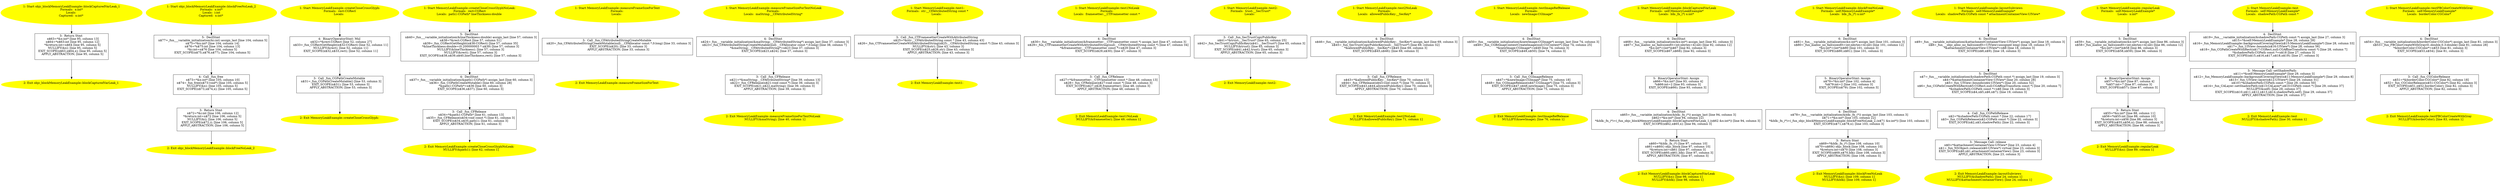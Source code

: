 /* @generated */
digraph cfg {
"objc_blockMemoryLeakExample::blockCapturedVarLeak_1.2fc7658885fe88ae3f1ad70cae53336a_1" [label="1: Start objc_blockMemoryLeakExample::blockCapturedVarLeak_1\nFormals:  x:int*\nLocals: \nCaptured:  x:int* \n  " color=yellow style=filled]
	

	 "objc_blockMemoryLeakExample::blockCapturedVarLeak_1.2fc7658885fe88ae3f1ad70cae53336a_1" -> "objc_blockMemoryLeakExample::blockCapturedVarLeak_1.2fc7658885fe88ae3f1ad70cae53336a_3" ;
"objc_blockMemoryLeakExample::blockCapturedVarLeak_1.2fc7658885fe88ae3f1ad70cae53336a_2" [label="2: Exit objc_blockMemoryLeakExample::blockCapturedVarLeak_1 \n  " color=yellow style=filled]
	

"objc_blockMemoryLeakExample::blockCapturedVarLeak_1.2fc7658885fe88ae3f1ad70cae53336a_3" [label="3:  Return Stmt \n   n$63=*&x:int* [line 95, column 13]\n  n$64=*n$63:int [line 95, column 12]\n  *&return:int=n$64 [line 95, column 5]\n  NULLIFY(&x); [line 95, column 5]\n  EXIT_SCOPE(n$63,n$64,x); [line 95, column 5]\n  APPLY_ABSTRACTION; [line 95, column 5]\n " shape="box"]
	

	 "objc_blockMemoryLeakExample::blockCapturedVarLeak_1.2fc7658885fe88ae3f1ad70cae53336a_3" -> "objc_blockMemoryLeakExample::blockCapturedVarLeak_1.2fc7658885fe88ae3f1ad70cae53336a_2" ;
"objc_blockMemoryLeakExample::blockFreeNoLeak_2.280cc1341d470c6c734eb5c908870fcf_1" [label="1: Start objc_blockMemoryLeakExample::blockFreeNoLeak_2\nFormals:  x:int*\nLocals:  i:int\nCaptured:  x:int* \n  " color=yellow style=filled]
	

	 "objc_blockMemoryLeakExample::blockFreeNoLeak_2.280cc1341d470c6c734eb5c908870fcf_1" -> "objc_blockMemoryLeakExample::blockFreeNoLeak_2.280cc1341d470c6c734eb5c908870fcf_5" ;
"objc_blockMemoryLeakExample::blockFreeNoLeak_2.280cc1341d470c6c734eb5c908870fcf_2" [label="2: Exit objc_blockMemoryLeakExample::blockFreeNoLeak_2 \n  " color=yellow style=filled]
	

"objc_blockMemoryLeakExample::blockFreeNoLeak_2.280cc1341d470c6c734eb5c908870fcf_3" [label="3:  Return Stmt \n   n$72=*&i:int [line 106, column 12]\n  *&return:int=n$72 [line 106, column 5]\n  NULLIFY(&i); [line 106, column 5]\n  EXIT_SCOPE(n$72,i); [line 106, column 5]\n  APPLY_ABSTRACTION; [line 106, column 5]\n " shape="box"]
	

	 "objc_blockMemoryLeakExample::blockFreeNoLeak_2.280cc1341d470c6c734eb5c908870fcf_3" -> "objc_blockMemoryLeakExample::blockFreeNoLeak_2.280cc1341d470c6c734eb5c908870fcf_2" ;
"objc_blockMemoryLeakExample::blockFreeNoLeak_2.280cc1341d470c6c734eb5c908870fcf_4" [label="4:  Call _fun_free \n   n$73=*&x:int* [line 105, column 10]\n  n$74=_fun_free(n$73:void*) [line 105, column 5]\n  NULLIFY(&x); [line 105, column 5]\n  EXIT_SCOPE(n$73,n$74,x); [line 105, column 5]\n " shape="box"]
	

	 "objc_blockMemoryLeakExample::blockFreeNoLeak_2.280cc1341d470c6c734eb5c908870fcf_4" -> "objc_blockMemoryLeakExample::blockFreeNoLeak_2.280cc1341d470c6c734eb5c908870fcf_3" ;
"objc_blockMemoryLeakExample::blockFreeNoLeak_2.280cc1341d470c6c734eb5c908870fcf_5" [label="5:  DeclStmt \n   n$77=_fun___variable_initialization(&i:int) assign_last [line 104, column 5]\n  n$75=*&x:int* [line 104, column 14]\n  n$76=*n$75:int [line 104, column 13]\n  *&i:int=n$76 [line 104, column 5]\n  EXIT_SCOPE(n$75,n$76,n$77); [line 104, column 5]\n " shape="box"]
	

	 "objc_blockMemoryLeakExample::blockFreeNoLeak_2.280cc1341d470c6c734eb5c908870fcf_5" -> "objc_blockMemoryLeakExample::blockFreeNoLeak_2.280cc1341d470c6c734eb5c908870fcf_4" ;
"createCloseCrossGlyph:#MemoryLeakExample#class.b78475cbe035b221b50538a8aad3c9cf_1" [label="1: Start MemoryLeakExample::createCloseCrossGlyph:\nFormals:  rect:CGRect\nLocals:  \n  " color=yellow style=filled]
	

	 "createCloseCrossGlyph:#MemoryLeakExample#class.b78475cbe035b221b50538a8aad3c9cf_1" -> "createCloseCrossGlyph:#MemoryLeakExample#class.b78475cbe035b221b50538a8aad3c9cf_4" ;
"createCloseCrossGlyph:#MemoryLeakExample#class.b78475cbe035b221b50538a8aad3c9cf_2" [label="2: Exit MemoryLeakExample::createCloseCrossGlyph: \n  " color=yellow style=filled]
	

"createCloseCrossGlyph:#MemoryLeakExample#class.b78475cbe035b221b50538a8aad3c9cf_3" [label="3:  Call _fun_CGPathCreateMutable \n   n$31=_fun_CGPathCreateMutable() [line 53, column 3]\n  EXIT_SCOPE(n$31); [line 53, column 3]\n  APPLY_ABSTRACTION; [line 53, column 3]\n " shape="box"]
	

	 "createCloseCrossGlyph:#MemoryLeakExample#class.b78475cbe035b221b50538a8aad3c9cf_3" -> "createCloseCrossGlyph:#MemoryLeakExample#class.b78475cbe035b221b50538a8aad3c9cf_2" ;
"createCloseCrossGlyph:#MemoryLeakExample#class.b78475cbe035b221b50538a8aad3c9cf_4" [label="4:  BinaryOperatorStmt: Mul \n   n$32=*&rect:CGRect [line 52, column 27]\n  n$33=_fun_CGRectGetHeight(n$32:CGRect) [line 52, column 11]\n  NULLIFY(&rect); [line 52, column 11]\n  EXIT_SCOPE(n$32,n$33,rect); [line 52, column 11]\n " shape="box"]
	

	 "createCloseCrossGlyph:#MemoryLeakExample#class.b78475cbe035b221b50538a8aad3c9cf_4" -> "createCloseCrossGlyph:#MemoryLeakExample#class.b78475cbe035b221b50538a8aad3c9cf_3" ;
"createCloseCrossGlyphNoLeak:#MemoryLeakExample#class.0954bcd442044fd9788af38303a3790b_1" [label="1: Start MemoryLeakExample::createCloseCrossGlyphNoLeak:\nFormals:  rect:CGRect\nLocals:  path1:CGPath* lineThickness:double \n  " color=yellow style=filled]
	

	 "createCloseCrossGlyphNoLeak:#MemoryLeakExample#class.0954bcd442044fd9788af38303a3790b_1" -> "createCloseCrossGlyphNoLeak:#MemoryLeakExample#class.0954bcd442044fd9788af38303a3790b_5" ;
"createCloseCrossGlyphNoLeak:#MemoryLeakExample#class.0954bcd442044fd9788af38303a3790b_2" [label="2: Exit MemoryLeakExample::createCloseCrossGlyphNoLeak: \n   NULLIFY(&path1); [line 62, column 1]\n " color=yellow style=filled]
	

"createCloseCrossGlyphNoLeak:#MemoryLeakExample#class.0954bcd442044fd9788af38303a3790b_3" [label="3:  Call _fun_CFRelease \n   n$34=*&path1:CGPath* [line 61, column 13]\n  n$35=_fun_CFRelease(n$34:void const *) [line 61, column 3]\n  EXIT_SCOPE(n$34,n$35,path1); [line 61, column 3]\n  APPLY_ABSTRACTION; [line 61, column 3]\n " shape="box"]
	

	 "createCloseCrossGlyphNoLeak:#MemoryLeakExample#class.0954bcd442044fd9788af38303a3790b_3" -> "createCloseCrossGlyphNoLeak:#MemoryLeakExample#class.0954bcd442044fd9788af38303a3790b_2" ;
"createCloseCrossGlyphNoLeak:#MemoryLeakExample#class.0954bcd442044fd9788af38303a3790b_4" [label="4:  DeclStmt \n   n$37=_fun___variable_initialization(&path1:CGPath*) assign_last [line 60, column 3]\n  n$36=_fun_CGPathCreateMutable() [line 60, column 28]\n  *&path1:CGPath*=n$36 [line 60, column 3]\n  EXIT_SCOPE(n$36,n$37); [line 60, column 3]\n " shape="box"]
	

	 "createCloseCrossGlyphNoLeak:#MemoryLeakExample#class.0954bcd442044fd9788af38303a3790b_4" -> "createCloseCrossGlyphNoLeak:#MemoryLeakExample#class.0954bcd442044fd9788af38303a3790b_3" ;
"createCloseCrossGlyphNoLeak:#MemoryLeakExample#class.0954bcd442044fd9788af38303a3790b_5" [label="5:  DeclStmt \n   n$40=_fun___variable_initialization(&lineThickness:double) assign_last [line 57, column 3]\n  n$38=*&rect:CGRect [line 57, column 51]\n  n$39=_fun_CGRectGetHeight(n$38:CGRect) [line 57, column 35]\n  *&lineThickness:double=(0.200000003 * n$39) [line 57, column 3]\n  NULLIFY(&lineThickness); [line 57, column 3]\n  NULLIFY(&rect); [line 57, column 3]\n  EXIT_SCOPE(n$38,n$39,n$40,lineThickness,rect); [line 57, column 3]\n " shape="box"]
	

	 "createCloseCrossGlyphNoLeak:#MemoryLeakExample#class.0954bcd442044fd9788af38303a3790b_5" -> "createCloseCrossGlyphNoLeak:#MemoryLeakExample#class.0954bcd442044fd9788af38303a3790b_4" ;
"measureFrameSizeForText#MemoryLeakExample#class.f59bd9e59cef3fd16475487a380b3804_1" [label="1: Start MemoryLeakExample::measureFrameSizeForText\nFormals: \nLocals:  \n  " color=yellow style=filled]
	

	 "measureFrameSizeForText#MemoryLeakExample#class.f59bd9e59cef3fd16475487a380b3804_1" -> "measureFrameSizeForText#MemoryLeakExample#class.f59bd9e59cef3fd16475487a380b3804_3" ;
"measureFrameSizeForText#MemoryLeakExample#class.f59bd9e59cef3fd16475487a380b3804_2" [label="2: Exit MemoryLeakExample::measureFrameSizeForText \n  " color=yellow style=filled]
	

"measureFrameSizeForText#MemoryLeakExample#class.f59bd9e59cef3fd16475487a380b3804_3" [label="3:  Call _fun_CFAttributedStringCreateMutable \n   n$20=_fun_CFAttributedStringCreateMutable(null:__CFAllocator const *,0:long) [line 33, column 3]\n  EXIT_SCOPE(n$20); [line 33, column 3]\n  APPLY_ABSTRACTION; [line 33, column 3]\n " shape="box"]
	

	 "measureFrameSizeForText#MemoryLeakExample#class.f59bd9e59cef3fd16475487a380b3804_3" -> "measureFrameSizeForText#MemoryLeakExample#class.f59bd9e59cef3fd16475487a380b3804_2" ;
"measureFrameSizeForTextNoLeak#MemoryLeakExample#class.9443bec011166230e1709abbe3c930d4_1" [label="1: Start MemoryLeakExample::measureFrameSizeForTextNoLeak\nFormals: \nLocals:  maString:__CFAttributedString* \n  " color=yellow style=filled]
	

	 "measureFrameSizeForTextNoLeak#MemoryLeakExample#class.9443bec011166230e1709abbe3c930d4_1" -> "measureFrameSizeForTextNoLeak#MemoryLeakExample#class.9443bec011166230e1709abbe3c930d4_4" ;
"measureFrameSizeForTextNoLeak#MemoryLeakExample#class.9443bec011166230e1709abbe3c930d4_2" [label="2: Exit MemoryLeakExample::measureFrameSizeForTextNoLeak \n   NULLIFY(&maString); [line 40, column 1]\n " color=yellow style=filled]
	

"measureFrameSizeForTextNoLeak#MemoryLeakExample#class.9443bec011166230e1709abbe3c930d4_3" [label="3:  Call _fun_CFRelease \n   n$21=*&maString:__CFAttributedString* [line 39, column 13]\n  n$22=_fun_CFRelease(n$21:void const *) [line 39, column 3]\n  EXIT_SCOPE(n$21,n$22,maString); [line 39, column 3]\n  APPLY_ABSTRACTION; [line 39, column 3]\n " shape="box"]
	

	 "measureFrameSizeForTextNoLeak#MemoryLeakExample#class.9443bec011166230e1709abbe3c930d4_3" -> "measureFrameSizeForTextNoLeak#MemoryLeakExample#class.9443bec011166230e1709abbe3c930d4_2" ;
"measureFrameSizeForTextNoLeak#MemoryLeakExample#class.9443bec011166230e1709abbe3c930d4_4" [label="4:  DeclStmt \n   n$24=_fun___variable_initialization(&maString:__CFAttributedString*) assign_last [line 37, column 3]\n  n$23=_fun_CFAttributedStringCreateMutable(null:__CFAllocator const *,0:long) [line 38, column 7]\n  *&maString:__CFAttributedString*=n$23 [line 37, column 3]\n  EXIT_SCOPE(n$23,n$24); [line 37, column 3]\n " shape="box"]
	

	 "measureFrameSizeForTextNoLeak#MemoryLeakExample#class.9443bec011166230e1709abbe3c930d4_4" -> "measureFrameSizeForTextNoLeak#MemoryLeakExample#class.9443bec011166230e1709abbe3c930d4_3" ;
"test1:#MemoryLeakExample(struct __CFAttributedString)#class.5c69af4eb9da1845df6efe64785fd0c9_1" [label="1: Start MemoryLeakExample::test1:\nFormals:  str:__CFAttributedString const *\nLocals:  \n  " color=yellow style=filled]
	

	 "test1:#MemoryLeakExample(struct __CFAttributedString)#class.5c69af4eb9da1845df6efe64785fd0c9_1" -> "test1:#MemoryLeakExample(struct __CFAttributedString)#class.5c69af4eb9da1845df6efe64785fd0c9_3" ;
"test1:#MemoryLeakExample(struct __CFAttributedString)#class.5c69af4eb9da1845df6efe64785fd0c9_2" [label="2: Exit MemoryLeakExample::test1: \n  " color=yellow style=filled]
	

"test1:#MemoryLeakExample(struct __CFAttributedString)#class.5c69af4eb9da1845df6efe64785fd0c9_3" [label="3:  Call _fun_CTFramesetterCreateWithAttributedString \n   n$25=*&str:__CFAttributedString const * [line 43, column 43]\n  n$26=_fun_CTFramesetterCreateWithAttributedString(n$25:__CFAttributedString const *) [line 43, column 3]\n  NULLIFY(&str); [line 43, column 3]\n  EXIT_SCOPE(n$25,n$26,str); [line 43, column 3]\n  APPLY_ABSTRACTION; [line 43, column 3]\n " shape="box"]
	

	 "test1:#MemoryLeakExample(struct __CFAttributedString)#class.5c69af4eb9da1845df6efe64785fd0c9_3" -> "test1:#MemoryLeakExample(struct __CFAttributedString)#class.5c69af4eb9da1845df6efe64785fd0c9_2" ;
"test1NoLeak#MemoryLeakExample#class.7e0d9640dbd86a21622e801793707bd9_1" [label="1: Start MemoryLeakExample::test1NoLeak\nFormals: \nLocals:  framesetter:__CTFramesetter const * \n  " color=yellow style=filled]
	

	 "test1NoLeak#MemoryLeakExample#class.7e0d9640dbd86a21622e801793707bd9_1" -> "test1NoLeak#MemoryLeakExample#class.7e0d9640dbd86a21622e801793707bd9_4" ;
"test1NoLeak#MemoryLeakExample#class.7e0d9640dbd86a21622e801793707bd9_2" [label="2: Exit MemoryLeakExample::test1NoLeak \n   NULLIFY(&framesetter); [line 49, column 1]\n " color=yellow style=filled]
	

"test1NoLeak#MemoryLeakExample#class.7e0d9640dbd86a21622e801793707bd9_3" [label="3:  Call _fun_CFRelease \n   n$27=*&framesetter:__CTFramesetter const * [line 48, column 13]\n  n$28=_fun_CFRelease(n$27:void const *) [line 48, column 3]\n  EXIT_SCOPE(n$27,n$28,framesetter); [line 48, column 3]\n  APPLY_ABSTRACTION; [line 48, column 3]\n " shape="box"]
	

	 "test1NoLeak#MemoryLeakExample#class.7e0d9640dbd86a21622e801793707bd9_3" -> "test1NoLeak#MemoryLeakExample#class.7e0d9640dbd86a21622e801793707bd9_2" ;
"test1NoLeak#MemoryLeakExample#class.7e0d9640dbd86a21622e801793707bd9_4" [label="4:  DeclStmt \n   n$30=_fun___variable_initialization(&framesetter:__CTFramesetter const *) assign_last [line 47, column 3]\n  n$29=_fun_CTFramesetterCreateWithAttributedString(null:__CFAttributedString const *) [line 47, column 34]\n  *&framesetter:__CTFramesetter const *=n$29 [line 47, column 3]\n  EXIT_SCOPE(n$29,n$30); [line 47, column 3]\n " shape="box"]
	

	 "test1NoLeak#MemoryLeakExample#class.7e0d9640dbd86a21622e801793707bd9_4" -> "test1NoLeak#MemoryLeakExample#class.7e0d9640dbd86a21622e801793707bd9_3" ;
"test2:#MemoryLeakExample(struct __SecTrust)#class.0351c8bd25e5a49860146e05fbc5b49a_1" [label="1: Start MemoryLeakExample::test2:\nFormals:  trust:__SecTrust*\nLocals:  \n  " color=yellow style=filled]
	

	 "test2:#MemoryLeakExample(struct __SecTrust)#class.0351c8bd25e5a49860146e05fbc5b49a_1" -> "test2:#MemoryLeakExample(struct __SecTrust)#class.0351c8bd25e5a49860146e05fbc5b49a_3" ;
"test2:#MemoryLeakExample(struct __SecTrust)#class.0351c8bd25e5a49860146e05fbc5b49a_2" [label="2: Exit MemoryLeakExample::test2: \n  " color=yellow style=filled]
	

"test2:#MemoryLeakExample(struct __SecTrust)#class.0351c8bd25e5a49860146e05fbc5b49a_3" [label="3:  Call _fun_SecTrustCopyPublicKey \n   n$41=*&trust:__SecTrust* [line 65, column 25]\n  n$42=_fun_SecTrustCopyPublicKey(n$41:__SecTrust*) [line 65, column 3]\n  NULLIFY(&trust); [line 65, column 3]\n  EXIT_SCOPE(n$41,n$42,trust); [line 65, column 3]\n  APPLY_ABSTRACTION; [line 65, column 3]\n " shape="box"]
	

	 "test2:#MemoryLeakExample(struct __SecTrust)#class.0351c8bd25e5a49860146e05fbc5b49a_3" -> "test2:#MemoryLeakExample(struct __SecTrust)#class.0351c8bd25e5a49860146e05fbc5b49a_2" ;
"test2NoLeak#MemoryLeakExample#class.69cf0c35f7df26deefa723cac655894d_1" [label="1: Start MemoryLeakExample::test2NoLeak\nFormals: \nLocals:  allowedPublicKey:__SecKey* \n  " color=yellow style=filled]
	

	 "test2NoLeak#MemoryLeakExample#class.69cf0c35f7df26deefa723cac655894d_1" -> "test2NoLeak#MemoryLeakExample#class.69cf0c35f7df26deefa723cac655894d_4" ;
"test2NoLeak#MemoryLeakExample#class.69cf0c35f7df26deefa723cac655894d_2" [label="2: Exit MemoryLeakExample::test2NoLeak \n   NULLIFY(&allowedPublicKey); [line 71, column 1]\n " color=yellow style=filled]
	

"test2NoLeak#MemoryLeakExample#class.69cf0c35f7df26deefa723cac655894d_3" [label="3:  Call _fun_CFRelease \n   n$43=*&allowedPublicKey:__SecKey* [line 70, column 13]\n  n$44=_fun_CFRelease(n$43:void const *) [line 70, column 3]\n  EXIT_SCOPE(n$43,n$44,allowedPublicKey); [line 70, column 3]\n  APPLY_ABSTRACTION; [line 70, column 3]\n " shape="box"]
	

	 "test2NoLeak#MemoryLeakExample#class.69cf0c35f7df26deefa723cac655894d_3" -> "test2NoLeak#MemoryLeakExample#class.69cf0c35f7df26deefa723cac655894d_2" ;
"test2NoLeak#MemoryLeakExample#class.69cf0c35f7df26deefa723cac655894d_4" [label="4:  DeclStmt \n   n$46=_fun___variable_initialization(&allowedPublicKey:__SecKey*) assign_last [line 69, column 3]\n  n$45=_fun_SecTrustCopyPublicKey(null:__SecTrust*) [line 69, column 32]\n  *&allowedPublicKey:__SecKey*=n$45 [line 69, column 3]\n  EXIT_SCOPE(n$45,n$46); [line 69, column 3]\n " shape="box"]
	

	 "test2NoLeak#MemoryLeakExample#class.69cf0c35f7df26deefa723cac655894d_4" -> "test2NoLeak#MemoryLeakExample#class.69cf0c35f7df26deefa723cac655894d_3" ;
"testImageRefRelease#MemoryLeakExample#class.fa3cf5eac6a14b14c5050c7d62d2a79f_1" [label="1: Start MemoryLeakExample::testImageRefRelease\nFormals: \nLocals:  newImage:CGImage* \n  " color=yellow style=filled]
	

	 "testImageRefRelease#MemoryLeakExample#class.fa3cf5eac6a14b14c5050c7d62d2a79f_1" -> "testImageRefRelease#MemoryLeakExample#class.fa3cf5eac6a14b14c5050c7d62d2a79f_4" ;
"testImageRefRelease#MemoryLeakExample#class.fa3cf5eac6a14b14c5050c7d62d2a79f_2" [label="2: Exit MemoryLeakExample::testImageRefRelease \n   NULLIFY(&newImage); [line 76, column 1]\n " color=yellow style=filled]
	

"testImageRefRelease#MemoryLeakExample#class.fa3cf5eac6a14b14c5050c7d62d2a79f_3" [label="3:  Call _fun_CGImageRelease \n   n$47=*&newImage:CGImage* [line 75, column 18]\n  n$48=_fun_CGImageRelease(n$47:CGImage*) [line 75, column 3]\n  EXIT_SCOPE(n$47,n$48,newImage); [line 75, column 3]\n  APPLY_ABSTRACTION; [line 75, column 3]\n " shape="box"]
	

	 "testImageRefRelease#MemoryLeakExample#class.fa3cf5eac6a14b14c5050c7d62d2a79f_3" -> "testImageRefRelease#MemoryLeakExample#class.fa3cf5eac6a14b14c5050c7d62d2a79f_2" ;
"testImageRefRelease#MemoryLeakExample#class.fa3cf5eac6a14b14c5050c7d62d2a79f_4" [label="4:  DeclStmt \n   n$50=_fun___variable_initialization(&newImage:CGImage*) assign_last [line 74, column 3]\n  n$49=_fun_CGBitmapContextCreateImage(null:CGContext*) [line 74, column 25]\n  *&newImage:CGImage*=n$49 [line 74, column 3]\n  EXIT_SCOPE(n$49,n$50); [line 74, column 3]\n " shape="box"]
	

	 "testImageRefRelease#MemoryLeakExample#class.fa3cf5eac6a14b14c5050c7d62d2a79f_4" -> "testImageRefRelease#MemoryLeakExample#class.fa3cf5eac6a14b14c5050c7d62d2a79f_3" ;
"blockCapturedVarLeak#MemoryLeakExample#instance.53bb018bc84d6a696dc756e20b5b3f52_1" [label="1: Start MemoryLeakExample::blockCapturedVarLeak\nFormals:  self:MemoryLeakExample*\nLocals:  blk:_fn_(*) x:int* \n  " color=yellow style=filled]
	

	 "blockCapturedVarLeak#MemoryLeakExample#instance.53bb018bc84d6a696dc756e20b5b3f52_1" -> "blockCapturedVarLeak#MemoryLeakExample#instance.53bb018bc84d6a696dc756e20b5b3f52_6" ;
"blockCapturedVarLeak#MemoryLeakExample#instance.53bb018bc84d6a696dc756e20b5b3f52_2" [label="2: Exit MemoryLeakExample::blockCapturedVarLeak \n   NULLIFY(&x); [line 98, column 1]\n  NULLIFY(&blk); [line 98, column 1]\n " color=yellow style=filled]
	

"blockCapturedVarLeak#MemoryLeakExample#instance.53bb018bc84d6a696dc756e20b5b3f52_3" [label="3:  Return Stmt \n   n$60=*&blk:_fn_(*) [line 97, column 10]\n  n$61=n$60() objc_block [line 97, column 10]\n  *&return:int=n$61 [line 97, column 3]\n  EXIT_SCOPE(n$60,n$61,blk); [line 97, column 3]\n  APPLY_ABSTRACTION; [line 97, column 3]\n " shape="box"]
	

	 "blockCapturedVarLeak#MemoryLeakExample#instance.53bb018bc84d6a696dc756e20b5b3f52_3" -> "blockCapturedVarLeak#MemoryLeakExample#instance.53bb018bc84d6a696dc756e20b5b3f52_2" ;
"blockCapturedVarLeak#MemoryLeakExample#instance.53bb018bc84d6a696dc756e20b5b3f52_4" [label="4:  DeclStmt \n   n$65=_fun___variable_initialization(&blk:_fn_(*)) assign_last [line 94, column 3]\n  n$62=*&x:int* [line 94, column 22]\n  *&blk:_fn_(*)=(_fun_objc_blockMemoryLeakExample::blockCapturedVarLeak_1,(n$62 &x:int*)) [line 94, column 3]\n  EXIT_SCOPE(n$62,n$65,x); [line 94, column 3]\n " shape="box"]
	

	 "blockCapturedVarLeak#MemoryLeakExample#instance.53bb018bc84d6a696dc756e20b5b3f52_4" -> "blockCapturedVarLeak#MemoryLeakExample#instance.53bb018bc84d6a696dc756e20b5b3f52_3" ;
"blockCapturedVarLeak#MemoryLeakExample#instance.53bb018bc84d6a696dc756e20b5b3f52_5" [label="5:  BinaryOperatorStmt: Assign \n   n$66=*&x:int* [line 93, column 4]\n  *n$66:int=2 [line 93, column 3]\n  EXIT_SCOPE(n$66); [line 93, column 3]\n " shape="box"]
	

	 "blockCapturedVarLeak#MemoryLeakExample#instance.53bb018bc84d6a696dc756e20b5b3f52_5" -> "blockCapturedVarLeak#MemoryLeakExample#instance.53bb018bc84d6a696dc756e20b5b3f52_4" ;
"blockCapturedVarLeak#MemoryLeakExample#instance.53bb018bc84d6a696dc756e20b5b3f52_6" [label="6:  DeclStmt \n   n$68=_fun___variable_initialization(&x:int*) assign_last [line 92, column 3]\n  n$67=_fun_malloc_no_fail(sizeof(t=int;nbytes=4):int) [line 92, column 12]\n  *&x:int*=(int*)n$67 [line 92, column 3]\n  EXIT_SCOPE(n$67,n$68); [line 92, column 3]\n " shape="box"]
	

	 "blockCapturedVarLeak#MemoryLeakExample#instance.53bb018bc84d6a696dc756e20b5b3f52_6" -> "blockCapturedVarLeak#MemoryLeakExample#instance.53bb018bc84d6a696dc756e20b5b3f52_5" ;
"blockFreeNoLeak#MemoryLeakExample#instance.6bcefe2afb9f172f8aadbab54d9bd144_1" [label="1: Start MemoryLeakExample::blockFreeNoLeak\nFormals:  self:MemoryLeakExample*\nLocals:  blk:_fn_(*) x:int* \n  " color=yellow style=filled]
	

	 "blockFreeNoLeak#MemoryLeakExample#instance.6bcefe2afb9f172f8aadbab54d9bd144_1" -> "blockFreeNoLeak#MemoryLeakExample#instance.6bcefe2afb9f172f8aadbab54d9bd144_6" ;
"blockFreeNoLeak#MemoryLeakExample#instance.6bcefe2afb9f172f8aadbab54d9bd144_2" [label="2: Exit MemoryLeakExample::blockFreeNoLeak \n   NULLIFY(&x); [line 109, column 1]\n  NULLIFY(&blk); [line 109, column 1]\n " color=yellow style=filled]
	

"blockFreeNoLeak#MemoryLeakExample#instance.6bcefe2afb9f172f8aadbab54d9bd144_3" [label="3:  Return Stmt \n   n$69=*&blk:_fn_(*) [line 108, column 10]\n  n$70=n$69() objc_block [line 108, column 10]\n  *&return:int=n$70 [line 108, column 3]\n  EXIT_SCOPE(n$69,n$70,blk); [line 108, column 3]\n  APPLY_ABSTRACTION; [line 108, column 3]\n " shape="box"]
	

	 "blockFreeNoLeak#MemoryLeakExample#instance.6bcefe2afb9f172f8aadbab54d9bd144_3" -> "blockFreeNoLeak#MemoryLeakExample#instance.6bcefe2afb9f172f8aadbab54d9bd144_2" ;
"blockFreeNoLeak#MemoryLeakExample#instance.6bcefe2afb9f172f8aadbab54d9bd144_4" [label="4:  DeclStmt \n   n$78=_fun___variable_initialization(&blk:_fn_(*)) assign_last [line 103, column 3]\n  n$71=*&x:int* [line 103, column 22]\n  *&blk:_fn_(*)=(_fun_objc_blockMemoryLeakExample::blockFreeNoLeak_2,(n$71 &x:int*)) [line 103, column 3]\n  EXIT_SCOPE(n$71,n$78,x); [line 103, column 3]\n " shape="box"]
	

	 "blockFreeNoLeak#MemoryLeakExample#instance.6bcefe2afb9f172f8aadbab54d9bd144_4" -> "blockFreeNoLeak#MemoryLeakExample#instance.6bcefe2afb9f172f8aadbab54d9bd144_3" ;
"blockFreeNoLeak#MemoryLeakExample#instance.6bcefe2afb9f172f8aadbab54d9bd144_5" [label="5:  BinaryOperatorStmt: Assign \n   n$79=*&x:int* [line 102, column 4]\n  *n$79:int=2 [line 102, column 3]\n  EXIT_SCOPE(n$79); [line 102, column 3]\n " shape="box"]
	

	 "blockFreeNoLeak#MemoryLeakExample#instance.6bcefe2afb9f172f8aadbab54d9bd144_5" -> "blockFreeNoLeak#MemoryLeakExample#instance.6bcefe2afb9f172f8aadbab54d9bd144_4" ;
"blockFreeNoLeak#MemoryLeakExample#instance.6bcefe2afb9f172f8aadbab54d9bd144_6" [label="6:  DeclStmt \n   n$81=_fun___variable_initialization(&x:int*) assign_last [line 101, column 3]\n  n$80=_fun_malloc_no_fail(sizeof(t=int;nbytes=4):int) [line 101, column 12]\n  *&x:int*=(int*)n$80 [line 101, column 3]\n  EXIT_SCOPE(n$80,n$81); [line 101, column 3]\n " shape="box"]
	

	 "blockFreeNoLeak#MemoryLeakExample#instance.6bcefe2afb9f172f8aadbab54d9bd144_6" -> "blockFreeNoLeak#MemoryLeakExample#instance.6bcefe2afb9f172f8aadbab54d9bd144_5" ;
"layoutSubviews#MemoryLeakExample#instance.2b3151f18431bcdbc08267ea4ff96f53_1" [label="1: Start MemoryLeakExample::layoutSubviews\nFormals:  self:MemoryLeakExample*\nLocals:  shadowPath:CGPath const * attachmentContainerView:UIView* \n  " color=yellow style=filled]
	

	 "layoutSubviews#MemoryLeakExample#instance.2b3151f18431bcdbc08267ea4ff96f53_1" -> "layoutSubviews#MemoryLeakExample#instance.2b3151f18431bcdbc08267ea4ff96f53_6" ;
"layoutSubviews#MemoryLeakExample#instance.2b3151f18431bcdbc08267ea4ff96f53_2" [label="2: Exit MemoryLeakExample::layoutSubviews \n   NULLIFY(&shadowPath); [line 24, column 1]\n  NULLIFY(&attachmentContainerView); [line 24, column 1]\n " color=yellow style=filled]
	

"layoutSubviews#MemoryLeakExample#instance.2b3151f18431bcdbc08267ea4ff96f53_3" [label="3:  Message Call: release \n   n$0=*&attachmentContainerView:UIView* [line 23, column 4]\n  n$1=_fun_NSObject::release(n$0:UIView*) virtual [line 23, column 3]\n  EXIT_SCOPE(n$0,n$1,attachmentContainerView); [line 23, column 3]\n  APPLY_ABSTRACTION; [line 23, column 3]\n " shape="box"]
	

	 "layoutSubviews#MemoryLeakExample#instance.2b3151f18431bcdbc08267ea4ff96f53_3" -> "layoutSubviews#MemoryLeakExample#instance.2b3151f18431bcdbc08267ea4ff96f53_2" ;
"layoutSubviews#MemoryLeakExample#instance.2b3151f18431bcdbc08267ea4ff96f53_4" [label="4:  Call _fun_CGPathRelease \n   n$2=*&shadowPath:CGPath const * [line 22, column 17]\n  n$3=_fun_CGPathRelease(n$2:CGPath const *) [line 22, column 3]\n  EXIT_SCOPE(n$2,n$3,shadowPath); [line 22, column 3]\n " shape="box"]
	

	 "layoutSubviews#MemoryLeakExample#instance.2b3151f18431bcdbc08267ea4ff96f53_4" -> "layoutSubviews#MemoryLeakExample#instance.2b3151f18431bcdbc08267ea4ff96f53_3" ;
"layoutSubviews#MemoryLeakExample#instance.2b3151f18431bcdbc08267ea4ff96f53_5" [label="5:  DeclStmt \n   n$7=_fun___variable_initialization(&shadowPath:CGPath const *) assign_last [line 19, column 3]\n  n$4=*&attachmentContainerView:UIView* [line 20, column 28]\n  n$5=_fun_UIView::bounds(n$4:UIView*) [line 20, column 52]\n  n$6=_fun_CGPathCreateWithRect(n$5:CGRect,null:CGAffineTransform const *) [line 20, column 7]\n  *&shadowPath:CGPath const *=n$6 [line 19, column 3]\n  EXIT_SCOPE(n$4,n$5,n$6,n$7); [line 19, column 3]\n " shape="box"]
	

	 "layoutSubviews#MemoryLeakExample#instance.2b3151f18431bcdbc08267ea4ff96f53_5" -> "layoutSubviews#MemoryLeakExample#instance.2b3151f18431bcdbc08267ea4ff96f53_4" ;
"layoutSubviews#MemoryLeakExample#instance.2b3151f18431bcdbc08267ea4ff96f53_6" [label="6:  DeclStmt \n   n$9=_fun___variable_initialization(&attachmentContainerView:UIView*) assign_last [line 18, column 3]\n  n$8=_fun___objc_alloc_no_fail(sizeof(t=UIView):unsigned long) [line 18, column 37]\n  *&attachmentContainerView:UIView*=n$8 [line 18, column 3]\n  EXIT_SCOPE(n$8,n$9); [line 18, column 3]\n " shape="box"]
	

	 "layoutSubviews#MemoryLeakExample#instance.2b3151f18431bcdbc08267ea4ff96f53_6" -> "layoutSubviews#MemoryLeakExample#instance.2b3151f18431bcdbc08267ea4ff96f53_5" ;
"regularLeak#MemoryLeakExample#instance.939a892cee505c3459f2d889292f218b_1" [label="1: Start MemoryLeakExample::regularLeak\nFormals:  self:MemoryLeakExample*\nLocals:  x:int* \n  " color=yellow style=filled]
	

	 "regularLeak#MemoryLeakExample#instance.939a892cee505c3459f2d889292f218b_1" -> "regularLeak#MemoryLeakExample#instance.939a892cee505c3459f2d889292f218b_5" ;
"regularLeak#MemoryLeakExample#instance.939a892cee505c3459f2d889292f218b_2" [label="2: Exit MemoryLeakExample::regularLeak \n   NULLIFY(&x); [line 89, column 1]\n " color=yellow style=filled]
	

"regularLeak#MemoryLeakExample#instance.939a892cee505c3459f2d889292f218b_3" [label="3:  Return Stmt \n   n$55=*&x:int* [line 88, column 11]\n  n$56=*n$55:int [line 88, column 10]\n  *&return:int=n$56 [line 88, column 3]\n  EXIT_SCOPE(n$55,n$56,x); [line 88, column 3]\n  APPLY_ABSTRACTION; [line 88, column 3]\n " shape="box"]
	

	 "regularLeak#MemoryLeakExample#instance.939a892cee505c3459f2d889292f218b_3" -> "regularLeak#MemoryLeakExample#instance.939a892cee505c3459f2d889292f218b_2" ;
"regularLeak#MemoryLeakExample#instance.939a892cee505c3459f2d889292f218b_4" [label="4:  BinaryOperatorStmt: Assign \n   n$57=*&x:int* [line 87, column 4]\n  *n$57:int=7 [line 87, column 3]\n  EXIT_SCOPE(n$57); [line 87, column 3]\n " shape="box"]
	

	 "regularLeak#MemoryLeakExample#instance.939a892cee505c3459f2d889292f218b_4" -> "regularLeak#MemoryLeakExample#instance.939a892cee505c3459f2d889292f218b_3" ;
"regularLeak#MemoryLeakExample#instance.939a892cee505c3459f2d889292f218b_5" [label="5:  DeclStmt \n   n$59=_fun___variable_initialization(&x:int*) assign_last [line 86, column 3]\n  n$58=_fun_malloc_no_fail(sizeof(t=int;nbytes=4):int) [line 86, column 12]\n  *&x:int*=(int*)n$58 [line 86, column 3]\n  EXIT_SCOPE(n$58,n$59); [line 86, column 3]\n " shape="box"]
	

	 "regularLeak#MemoryLeakExample#instance.939a892cee505c3459f2d889292f218b_5" -> "regularLeak#MemoryLeakExample#instance.939a892cee505c3459f2d889292f218b_4" ;
"test#MemoryLeakExample#instance.cbb708bfe735ac5e5777524359299e00_1" [label="1: Start MemoryLeakExample::test\nFormals:  self:MemoryLeakExample*\nLocals:  shadowPath:CGPath const * \n  " color=yellow style=filled]
	

	 "test#MemoryLeakExample#instance.cbb708bfe735ac5e5777524359299e00_1" -> "test#MemoryLeakExample#instance.cbb708bfe735ac5e5777524359299e00_4" ;
"test#MemoryLeakExample#instance.cbb708bfe735ac5e5777524359299e00_2" [label="2: Exit MemoryLeakExample::test \n   NULLIFY(&shadowPath); [line 30, column 1]\n " color=yellow style=filled]
	

"test#MemoryLeakExample#instance.cbb708bfe735ac5e5777524359299e00_3" [label="3:  Message Call: setShadowPath: \n   n$11=*&self:MemoryLeakExample* [line 29, column 3]\n  n$12=_fun_MemoryLeakExample::backgroundCoveringView(n$11:MemoryLeakExample*) [line 29, column 8]\n  n$13=_fun_UIView::layer(n$12:UIView*) [line 29, column 31]\n  n$10=*&shadowPath:CGPath const * [line 29, column 50]\n  n$14=_fun_CALayer::setShadowPath:(n$13:CALayer*,n$10:CGPath const *) [line 29, column 37]\n  NULLIFY(&self); [line 29, column 37]\n  EXIT_SCOPE(n$10,n$11,n$12,n$13,n$14,shadowPath,self); [line 29, column 37]\n  APPLY_ABSTRACTION; [line 29, column 37]\n " shape="box"]
	

	 "test#MemoryLeakExample#instance.cbb708bfe735ac5e5777524359299e00_3" -> "test#MemoryLeakExample#instance.cbb708bfe735ac5e5777524359299e00_2" ;
"test#MemoryLeakExample#instance.cbb708bfe735ac5e5777524359299e00_4" [label="4:  DeclStmt \n   n$19=_fun___variable_initialization(&shadowPath:CGPath const *) assign_last [line 27, column 3]\n  n$15=*&self:MemoryLeakExample* [line 28, column 28]\n  n$16=_fun_MemoryLeakExample::backgroundCoveringView(n$15:MemoryLeakExample*) [line 28, column 33]\n  n$17=_fun_UIView::bounds(n$16:UIView*) [line 28, column 56]\n  n$18=_fun_CGPathCreateWithRect(n$17:CGRect,null:CGAffineTransform const *) [line 28, column 7]\n  *&shadowPath:CGPath const *=n$18 [line 27, column 3]\n  EXIT_SCOPE(n$15,n$16,n$17,n$18,n$19); [line 27, column 3]\n " shape="box"]
	

	 "test#MemoryLeakExample#instance.cbb708bfe735ac5e5777524359299e00_4" -> "test#MemoryLeakExample#instance.cbb708bfe735ac5e5777524359299e00_3" ;
"testFBColorCreateWithGray#MemoryLeakExample#instance.4f74b525e11effa846f82d4205d48a4a_1" [label="1: Start MemoryLeakExample::testFBColorCreateWithGray\nFormals:  self:MemoryLeakExample*\nLocals:  borderColor:CGColor* \n  " color=yellow style=filled]
	

	 "testFBColorCreateWithGray#MemoryLeakExample#instance.4f74b525e11effa846f82d4205d48a4a_1" -> "testFBColorCreateWithGray#MemoryLeakExample#instance.4f74b525e11effa846f82d4205d48a4a_4" ;
"testFBColorCreateWithGray#MemoryLeakExample#instance.4f74b525e11effa846f82d4205d48a4a_2" [label="2: Exit MemoryLeakExample::testFBColorCreateWithGray \n   NULLIFY(&borderColor); [line 83, column 1]\n " color=yellow style=filled]
	

"testFBColorCreateWithGray#MemoryLeakExample#instance.4f74b525e11effa846f82d4205d48a4a_3" [label="3:  Call _fun_CGColorRelease \n   n$51=*&borderColor:CGColor* [line 82, column 18]\n  n$52=_fun_CGColorRelease(n$51:CGColor*) [line 82, column 3]\n  EXIT_SCOPE(n$51,n$52,borderColor); [line 82, column 3]\n  APPLY_ABSTRACTION; [line 82, column 3]\n " shape="box"]
	

	 "testFBColorCreateWithGray#MemoryLeakExample#instance.4f74b525e11effa846f82d4205d48a4a_3" -> "testFBColorCreateWithGray#MemoryLeakExample#instance.4f74b525e11effa846f82d4205d48a4a_2" ;
"testFBColorCreateWithGray#MemoryLeakExample#instance.4f74b525e11effa846f82d4205d48a4a_4" [label="4:  DeclStmt \n   n$54=_fun___variable_initialization(&borderColor:CGColor*) assign_last [line 81, column 3]\n  n$53=_fun_FBColorCreateWithGray(0.:double,0.3:double) [line 81, column 28]\n  *&borderColor:CGColor*=n$53 [line 81, column 3]\n  EXIT_SCOPE(n$53,n$54); [line 81, column 3]\n " shape="box"]
	

	 "testFBColorCreateWithGray#MemoryLeakExample#instance.4f74b525e11effa846f82d4205d48a4a_4" -> "testFBColorCreateWithGray#MemoryLeakExample#instance.4f74b525e11effa846f82d4205d48a4a_3" ;
}
